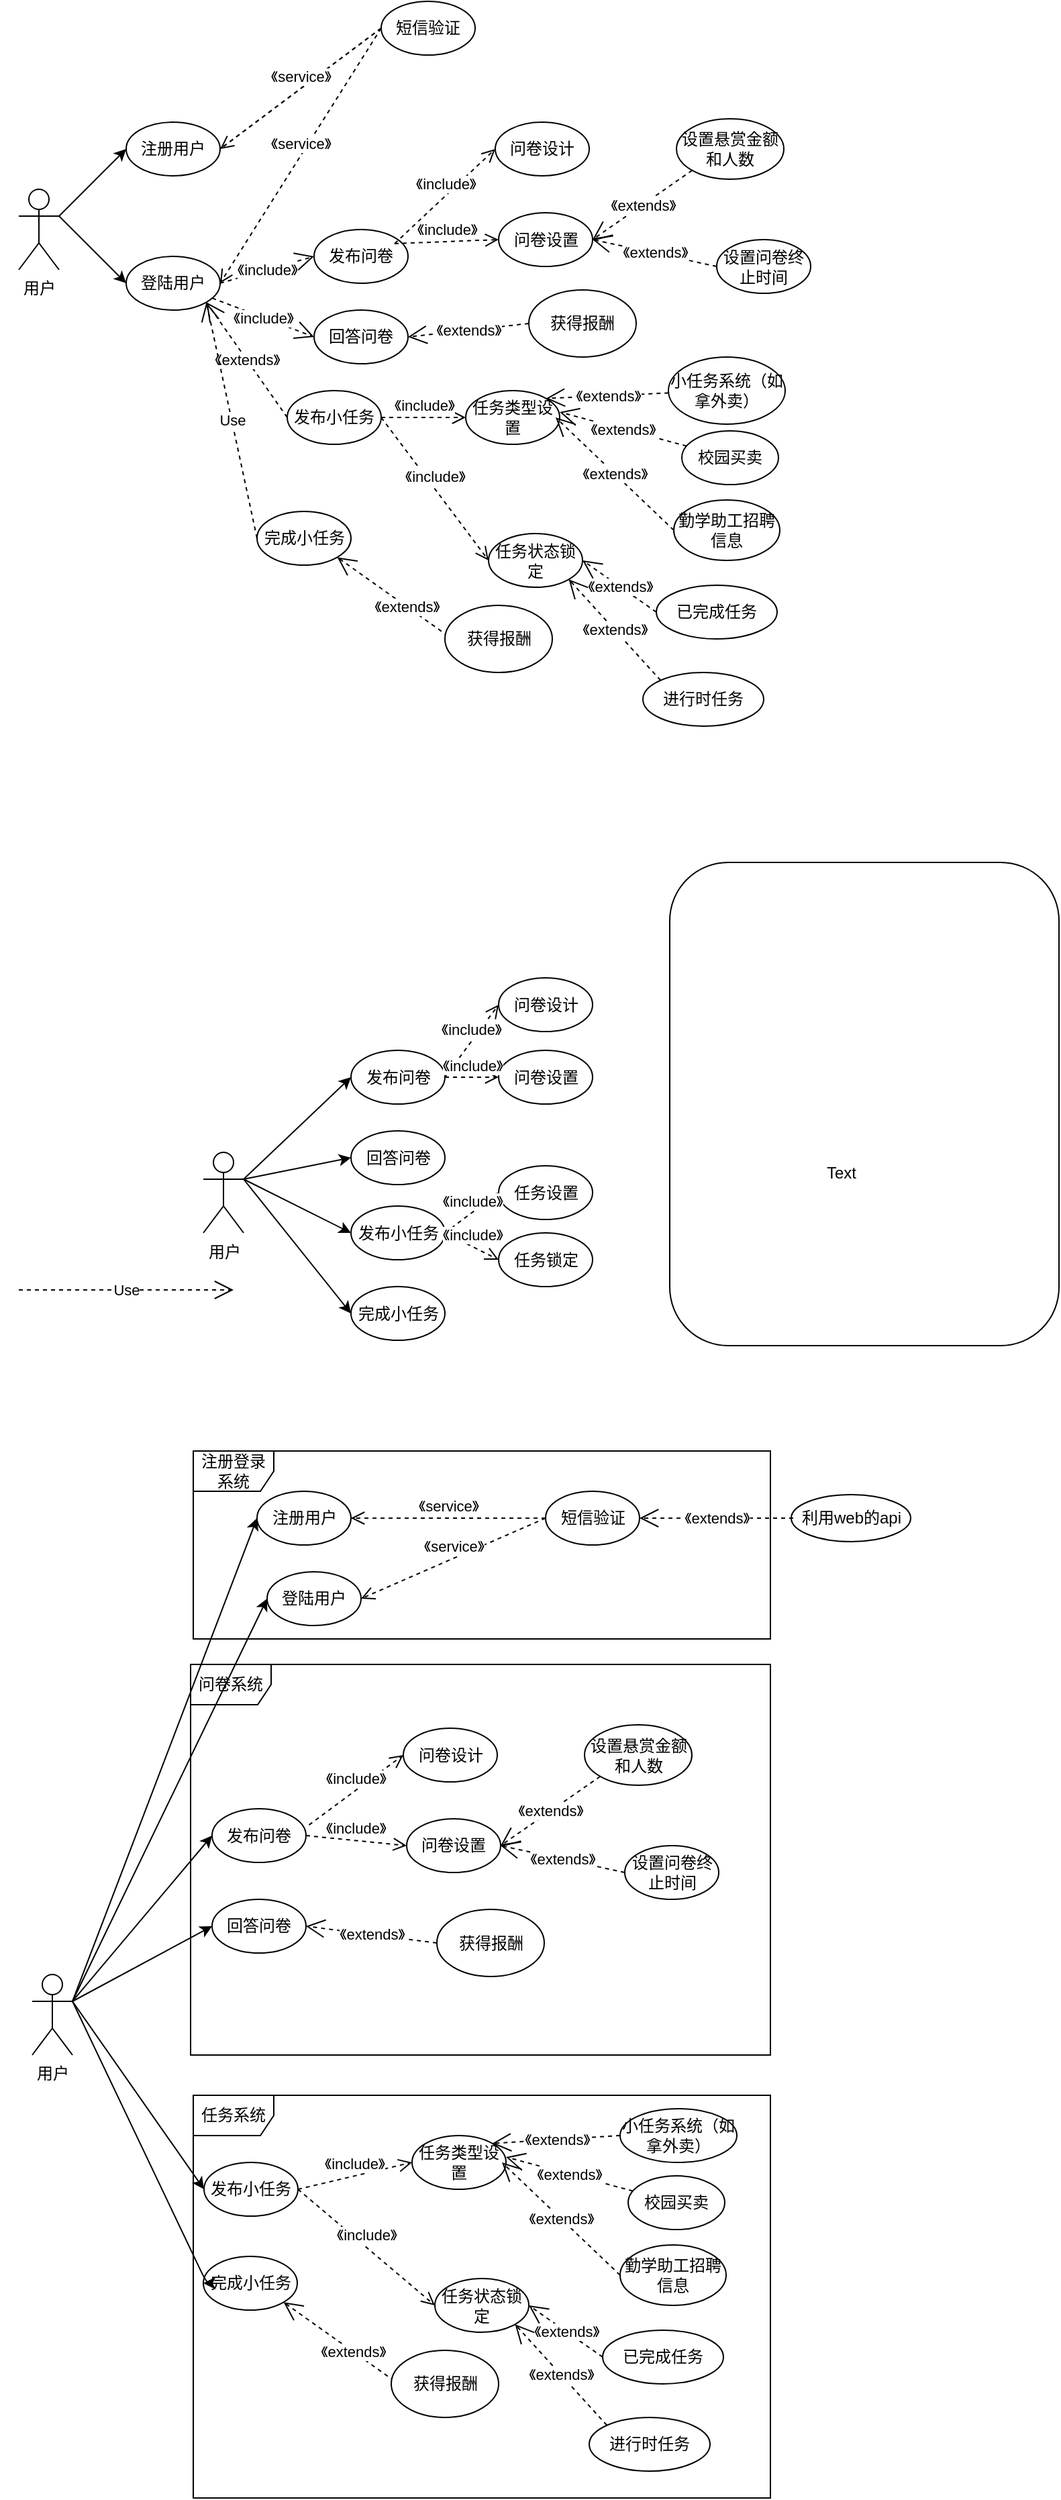 <mxfile version="10.6.3" type="github"><diagram id="RoFalC_j1NQLfcTKJfp8" name="Page-1"><mxGraphModel dx="1162" dy="663" grid="1" gridSize="10" guides="1" tooltips="1" connect="1" arrows="1" fold="1" page="1" pageScale="1" pageWidth="827" pageHeight="1169" math="0" shadow="0"><root><mxCell id="0"/><mxCell id="1" parent="0"/><mxCell id="qTTicAZVDNYLGYEqdWjU-14" value="" style="endArrow=none;dashed=1;html=1;entryX=1;entryY=0.5;entryDx=0;entryDy=0;exitX=0;exitY=0.5;exitDx=0;exitDy=0;jumpStyle=none;rounded=1;" parent="1" source="qTTicAZVDNYLGYEqdWjU-10" target="qTTicAZVDNYLGYEqdWjU-3" edge="1"><mxGeometry width="50" height="50" relative="1" as="geometry"><mxPoint x="130" y="380" as="sourcePoint"/><mxPoint x="80" y="430" as="targetPoint"/></mxGeometry></mxCell><mxCell id="qTTicAZVDNYLGYEqdWjU-1" value="用户" style="shape=umlActor;verticalLabelPosition=bottom;labelBackgroundColor=#ffffff;verticalAlign=top;html=1;outlineConnect=0;" parent="1" vertex="1"><mxGeometry x="80" y="240" width="30" height="60" as="geometry"/></mxCell><mxCell id="qTTicAZVDNYLGYEqdWjU-3" value="注册用户" style="ellipse;whiteSpace=wrap;html=1;" parent="1" vertex="1"><mxGeometry x="160" y="190" width="70" height="40" as="geometry"/></mxCell><mxCell id="qTTicAZVDNYLGYEqdWjU-6" value="登陆用户" style="ellipse;whiteSpace=wrap;html=1;" parent="1" vertex="1"><mxGeometry x="160" y="290" width="70" height="40" as="geometry"/></mxCell><mxCell id="qTTicAZVDNYLGYEqdWjU-7" value="" style="endArrow=classic;html=1;exitX=1;exitY=0.333;exitDx=0;exitDy=0;exitPerimeter=0;entryX=0;entryY=0.5;entryDx=0;entryDy=0;" parent="1" source="qTTicAZVDNYLGYEqdWjU-1" target="qTTicAZVDNYLGYEqdWjU-3" edge="1"><mxGeometry width="50" height="50" relative="1" as="geometry"><mxPoint x="80" y="440" as="sourcePoint"/><mxPoint x="130" y="390" as="targetPoint"/></mxGeometry></mxCell><mxCell id="qTTicAZVDNYLGYEqdWjU-8" value="" style="endArrow=classic;html=1;entryX=0;entryY=0.5;entryDx=0;entryDy=0;" parent="1" target="qTTicAZVDNYLGYEqdWjU-6" edge="1"><mxGeometry width="50" height="50" relative="1" as="geometry"><mxPoint x="110" y="260" as="sourcePoint"/><mxPoint x="170" y="220" as="targetPoint"/></mxGeometry></mxCell><mxCell id="qTTicAZVDNYLGYEqdWjU-10" value="短信验证" style="ellipse;whiteSpace=wrap;html=1;" parent="1" vertex="1"><mxGeometry x="350" y="100" width="70" height="40" as="geometry"/></mxCell><mxCell id="qTTicAZVDNYLGYEqdWjU-15" value="《service》" style="html=1;verticalAlign=bottom;endArrow=open;dashed=1;endSize=8;exitX=0;exitY=0.5;exitDx=0;exitDy=0;entryX=1;entryY=0.5;entryDx=0;entryDy=0;" parent="1" source="qTTicAZVDNYLGYEqdWjU-10" target="qTTicAZVDNYLGYEqdWjU-3" edge="1"><mxGeometry relative="1" as="geometry"><mxPoint x="160" y="380" as="sourcePoint"/><mxPoint x="80" y="380" as="targetPoint"/></mxGeometry></mxCell><mxCell id="qTTicAZVDNYLGYEqdWjU-18" value="《service》" style="html=1;verticalAlign=bottom;endArrow=open;dashed=1;endSize=8;exitX=0;exitY=0.5;exitDx=0;exitDy=0;entryX=1;entryY=0.5;entryDx=0;entryDy=0;" parent="1" source="qTTicAZVDNYLGYEqdWjU-10" target="qTTicAZVDNYLGYEqdWjU-6" edge="1"><mxGeometry relative="1" as="geometry"><mxPoint x="150" y="430" as="sourcePoint"/><mxPoint x="80" y="380" as="targetPoint"/></mxGeometry></mxCell><mxCell id="qTTicAZVDNYLGYEqdWjU-25" value="用户" style="shape=umlActor;verticalLabelPosition=bottom;labelBackgroundColor=#ffffff;verticalAlign=top;html=1;outlineConnect=0;" parent="1" vertex="1"><mxGeometry x="217.5" y="957.5" width="30" height="60" as="geometry"/></mxCell><mxCell id="qTTicAZVDNYLGYEqdWjU-26" value="" style="rounded=1;whiteSpace=wrap;html=1;shadow=0;" parent="1" vertex="1"><mxGeometry x="565" y="741.5" width="290" height="360" as="geometry"/></mxCell><mxCell id="qTTicAZVDNYLGYEqdWjU-30" value="发布问卷" style="ellipse;whiteSpace=wrap;html=1;" parent="1" vertex="1"><mxGeometry x="327.5" y="881.5" width="70" height="40" as="geometry"/></mxCell><mxCell id="qTTicAZVDNYLGYEqdWjU-31" value="回答问卷" style="ellipse;whiteSpace=wrap;html=1;" parent="1" vertex="1"><mxGeometry x="327.5" y="941.5" width="70" height="40" as="geometry"/></mxCell><mxCell id="qTTicAZVDNYLGYEqdWjU-32" value="发布小任务" style="ellipse;whiteSpace=wrap;html=1;" parent="1" vertex="1"><mxGeometry x="327.5" y="997.5" width="70" height="40" as="geometry"/></mxCell><mxCell id="qTTicAZVDNYLGYEqdWjU-33" value="完成小任务" style="ellipse;whiteSpace=wrap;html=1;" parent="1" vertex="1"><mxGeometry x="327.5" y="1057.5" width="70" height="40" as="geometry"/></mxCell><mxCell id="qTTicAZVDNYLGYEqdWjU-34" value="" style="endArrow=classic;html=1;exitX=0;exitY=0.5;exitDx=0;exitDy=0;entryX=0;entryY=0.5;entryDx=0;entryDy=0;" parent="1" target="qTTicAZVDNYLGYEqdWjU-30" edge="1"><mxGeometry width="50" height="50" relative="1" as="geometry"><mxPoint x="247.5" y="977.5" as="sourcePoint"/><mxPoint x="217.5" y="1237.5" as="targetPoint"/></mxGeometry></mxCell><mxCell id="qTTicAZVDNYLGYEqdWjU-35" value="" style="endArrow=classic;html=1;entryX=0;entryY=0.5;entryDx=0;entryDy=0;" parent="1" target="qTTicAZVDNYLGYEqdWjU-31" edge="1"><mxGeometry width="50" height="50" relative="1" as="geometry"><mxPoint x="247.5" y="977.5" as="sourcePoint"/><mxPoint x="337.5" y="911.5" as="targetPoint"/></mxGeometry></mxCell><mxCell id="qTTicAZVDNYLGYEqdWjU-36" value="" style="endArrow=classic;html=1;entryX=0;entryY=0.5;entryDx=0;entryDy=0;" parent="1" target="qTTicAZVDNYLGYEqdWjU-32" edge="1"><mxGeometry width="50" height="50" relative="1" as="geometry"><mxPoint x="247.5" y="977.5" as="sourcePoint"/><mxPoint x="347.5" y="921.5" as="targetPoint"/></mxGeometry></mxCell><mxCell id="qTTicAZVDNYLGYEqdWjU-37" value="" style="endArrow=classic;html=1;entryX=0;entryY=0.5;entryDx=0;entryDy=0;" parent="1" target="qTTicAZVDNYLGYEqdWjU-33" edge="1"><mxGeometry width="50" height="50" relative="1" as="geometry"><mxPoint x="247.5" y="977.5" as="sourcePoint"/><mxPoint x="357.5" y="931.5" as="targetPoint"/></mxGeometry></mxCell><mxCell id="qTTicAZVDNYLGYEqdWjU-38" value="问卷设计" style="ellipse;whiteSpace=wrap;html=1;" parent="1" vertex="1"><mxGeometry x="437.5" y="827.5" width="70" height="40" as="geometry"/></mxCell><mxCell id="qTTicAZVDNYLGYEqdWjU-39" value="问卷设置" style="ellipse;whiteSpace=wrap;html=1;" parent="1" vertex="1"><mxGeometry x="437.5" y="881.5" width="70" height="40" as="geometry"/></mxCell><mxCell id="qTTicAZVDNYLGYEqdWjU-41" value="《include》" style="html=1;verticalAlign=bottom;endArrow=open;dashed=1;endSize=8;exitX=1;exitY=0.5;exitDx=0;exitDy=0;entryX=0;entryY=0.5;entryDx=0;entryDy=0;" parent="1" source="qTTicAZVDNYLGYEqdWjU-30" target="qTTicAZVDNYLGYEqdWjU-38" edge="1"><mxGeometry relative="1" as="geometry"><mxPoint x="362.5" y="767.5" as="sourcePoint"/><mxPoint x="432.5" y="717.5" as="targetPoint"/></mxGeometry></mxCell><mxCell id="qTTicAZVDNYLGYEqdWjU-42" value="《include》" style="html=1;verticalAlign=bottom;endArrow=open;dashed=1;endSize=8;exitX=1;exitY=0.5;exitDx=0;exitDy=0;entryX=0;entryY=0.5;entryDx=0;entryDy=0;" parent="1" source="qTTicAZVDNYLGYEqdWjU-30" target="qTTicAZVDNYLGYEqdWjU-39" edge="1"><mxGeometry relative="1" as="geometry"><mxPoint x="351.477" y="901.5" as="sourcePoint"/><mxPoint x="351.477" y="951.5" as="targetPoint"/></mxGeometry></mxCell><mxCell id="qTTicAZVDNYLGYEqdWjU-43" value="任务设置" style="ellipse;whiteSpace=wrap;html=1;" parent="1" vertex="1"><mxGeometry x="437.5" y="967.5" width="70" height="40" as="geometry"/></mxCell><mxCell id="qTTicAZVDNYLGYEqdWjU-44" value="任务锁定" style="ellipse;whiteSpace=wrap;html=1;" parent="1" vertex="1"><mxGeometry x="437.5" y="1017.5" width="70" height="40" as="geometry"/></mxCell><mxCell id="qTTicAZVDNYLGYEqdWjU-48" value="《include》" style="html=1;verticalAlign=bottom;endArrow=open;dashed=1;endSize=8;exitX=1;exitY=0.5;exitDx=0;exitDy=0;" parent="1" source="qTTicAZVDNYLGYEqdWjU-32" edge="1"><mxGeometry relative="1" as="geometry"><mxPoint x="387.5" y="1027.5" as="sourcePoint"/><mxPoint x="437.5" y="987.5" as="targetPoint"/></mxGeometry></mxCell><mxCell id="qTTicAZVDNYLGYEqdWjU-49" value="《include》" style="html=1;verticalAlign=bottom;endArrow=open;dashed=1;endSize=8;exitX=1;exitY=0.5;exitDx=0;exitDy=0;entryX=0;entryY=0.5;entryDx=0;entryDy=0;" parent="1" source="qTTicAZVDNYLGYEqdWjU-32" target="qTTicAZVDNYLGYEqdWjU-44" edge="1"><mxGeometry relative="1" as="geometry"><mxPoint x="397.5" y="1067.5" as="sourcePoint"/><mxPoint x="467.5" y="1017.5" as="targetPoint"/></mxGeometry></mxCell><mxCell id="L7NMECtpGznugnm_SAzc-3" value="《include》" style="endArrow=open;endSize=12;dashed=1;html=1;entryX=0;entryY=0.5;entryDx=0;entryDy=0;" edge="1" parent="1" source="qTTicAZVDNYLGYEqdWjU-6" target="L7NMECtpGznugnm_SAzc-12"><mxGeometry width="160" relative="1" as="geometry"><mxPoint x="200" y="369.5" as="sourcePoint"/><mxPoint x="360" y="369.5" as="targetPoint"/></mxGeometry></mxCell><mxCell id="L7NMECtpGznugnm_SAzc-5" value="《include》" style="endArrow=open;endSize=12;dashed=1;html=1;" edge="1" parent="1"><mxGeometry width="160" relative="1" as="geometry"><mxPoint x="230" y="310" as="sourcePoint"/><mxPoint x="300" y="290" as="targetPoint"/></mxGeometry></mxCell><mxCell id="L7NMECtpGznugnm_SAzc-10" value="发布问卷" style="ellipse;whiteSpace=wrap;html=1;" vertex="1" parent="1"><mxGeometry x="300" y="270" width="70" height="40" as="geometry"/></mxCell><mxCell id="L7NMECtpGznugnm_SAzc-11" value="《extends》" style="endArrow=open;endSize=12;dashed=1;html=1;entryX=1;entryY=0.5;entryDx=0;entryDy=0;exitX=0;exitY=1;exitDx=0;exitDy=0;" edge="1" parent="1" source="L7NMECtpGznugnm_SAzc-19" target="L7NMECtpGznugnm_SAzc-15"><mxGeometry width="160" relative="1" as="geometry"><mxPoint x="250" y="470" as="sourcePoint"/><mxPoint x="410" y="470" as="targetPoint"/></mxGeometry></mxCell><mxCell id="L7NMECtpGznugnm_SAzc-12" value="回答问卷" style="ellipse;whiteSpace=wrap;html=1;" vertex="1" parent="1"><mxGeometry x="300" y="330" width="70" height="40" as="geometry"/></mxCell><mxCell id="L7NMECtpGznugnm_SAzc-13" value="Use" style="endArrow=open;endSize=12;dashed=1;html=1;" edge="1" parent="1"><mxGeometry width="160" relative="1" as="geometry"><mxPoint x="80" y="1060" as="sourcePoint"/><mxPoint x="240" y="1060" as="targetPoint"/></mxGeometry></mxCell><mxCell id="L7NMECtpGznugnm_SAzc-14" value="问卷设计" style="ellipse;whiteSpace=wrap;html=1;" vertex="1" parent="1"><mxGeometry x="435" y="190" width="70" height="40" as="geometry"/></mxCell><mxCell id="L7NMECtpGznugnm_SAzc-15" value="问卷设置" style="ellipse;whiteSpace=wrap;html=1;" vertex="1" parent="1"><mxGeometry x="437.5" y="257.5" width="70" height="40" as="geometry"/></mxCell><mxCell id="L7NMECtpGznugnm_SAzc-16" value="《include》" style="html=1;verticalAlign=bottom;endArrow=open;dashed=1;endSize=8;exitX=1;exitY=0.5;exitDx=0;exitDy=0;entryX=0;entryY=0.5;entryDx=0;entryDy=0;" edge="1" parent="1" target="L7NMECtpGznugnm_SAzc-14"><mxGeometry relative="1" as="geometry"><mxPoint x="360" y="280.5" as="sourcePoint"/><mxPoint x="395" y="96" as="targetPoint"/></mxGeometry></mxCell><mxCell id="L7NMECtpGznugnm_SAzc-17" value="《include》" style="html=1;verticalAlign=bottom;endArrow=open;dashed=1;endSize=8;exitX=1;exitY=0.5;exitDx=0;exitDy=0;entryX=0;entryY=0.5;entryDx=0;entryDy=0;" edge="1" parent="1" target="L7NMECtpGznugnm_SAzc-15"><mxGeometry relative="1" as="geometry"><mxPoint x="360" y="280.5" as="sourcePoint"/><mxPoint x="313.977" y="330" as="targetPoint"/></mxGeometry></mxCell><mxCell id="L7NMECtpGznugnm_SAzc-19" value="设置悬赏金额和人数" style="ellipse;whiteSpace=wrap;html=1;" vertex="1" parent="1"><mxGeometry x="570" y="187.5" width="80" height="45" as="geometry"/></mxCell><mxCell id="L7NMECtpGznugnm_SAzc-20" value="设置问卷终止时间" style="ellipse;whiteSpace=wrap;html=1;" vertex="1" parent="1"><mxGeometry x="600" y="277.5" width="70" height="40" as="geometry"/></mxCell><mxCell id="L7NMECtpGznugnm_SAzc-21" value="《extends》" style="endArrow=open;endSize=12;dashed=1;html=1;entryX=1;entryY=0.5;entryDx=0;entryDy=0;exitX=0;exitY=0.5;exitDx=0;exitDy=0;" edge="1" parent="1" source="L7NMECtpGznugnm_SAzc-20" target="L7NMECtpGznugnm_SAzc-15"><mxGeometry width="160" relative="1" as="geometry"><mxPoint x="300" y="450" as="sourcePoint"/><mxPoint x="460" y="450" as="targetPoint"/></mxGeometry></mxCell><mxCell id="L7NMECtpGznugnm_SAzc-22" value="获得报酬" style="ellipse;whiteSpace=wrap;html=1;" vertex="1" parent="1"><mxGeometry x="460" y="315" width="80" height="50" as="geometry"/></mxCell><mxCell id="L7NMECtpGznugnm_SAzc-23" value="《extends》" style="endArrow=open;endSize=12;dashed=1;html=1;entryX=1;entryY=0.5;entryDx=0;entryDy=0;exitX=0;exitY=0.5;exitDx=0;exitDy=0;" edge="1" parent="1" source="L7NMECtpGznugnm_SAzc-22" target="L7NMECtpGznugnm_SAzc-12"><mxGeometry width="160" relative="1" as="geometry"><mxPoint x="300" y="470" as="sourcePoint"/><mxPoint x="460" y="470" as="targetPoint"/></mxGeometry></mxCell><mxCell id="L7NMECtpGznugnm_SAzc-24" value="Text" style="text;html=1;resizable=0;points=[];autosize=1;align=left;verticalAlign=top;spacingTop=-4;" vertex="1" parent="1"><mxGeometry x="680" y="963" width="40" height="20" as="geometry"/></mxCell><mxCell id="L7NMECtpGznugnm_SAzc-25" value="发布小任务" style="ellipse;whiteSpace=wrap;html=1;" vertex="1" parent="1"><mxGeometry x="280" y="390" width="70" height="40" as="geometry"/></mxCell><mxCell id="L7NMECtpGznugnm_SAzc-26" value="完成小任务" style="ellipse;whiteSpace=wrap;html=1;" vertex="1" parent="1"><mxGeometry x="257.5" y="480" width="70" height="40" as="geometry"/></mxCell><mxCell id="L7NMECtpGznugnm_SAzc-27" value="任务类型设置" style="ellipse;whiteSpace=wrap;html=1;" vertex="1" parent="1"><mxGeometry x="413" y="390" width="70" height="40" as="geometry"/></mxCell><mxCell id="L7NMECtpGznugnm_SAzc-28" value="任务状态锁定" style="ellipse;whiteSpace=wrap;html=1;" vertex="1" parent="1"><mxGeometry x="430" y="496.5" width="70" height="40" as="geometry"/></mxCell><mxCell id="L7NMECtpGznugnm_SAzc-29" value="《include》" style="html=1;verticalAlign=bottom;endArrow=open;dashed=1;endSize=8;exitX=1;exitY=0.5;exitDx=0;exitDy=0;entryX=0;entryY=0.5;entryDx=0;entryDy=0;" edge="1" parent="1" source="L7NMECtpGznugnm_SAzc-25" target="L7NMECtpGznugnm_SAzc-27"><mxGeometry relative="1" as="geometry"><mxPoint x="360" y="464" as="sourcePoint"/><mxPoint x="410" y="424" as="targetPoint"/></mxGeometry></mxCell><mxCell id="L7NMECtpGznugnm_SAzc-30" value="《include》" style="html=1;verticalAlign=bottom;endArrow=open;dashed=1;endSize=8;exitX=1;exitY=0.5;exitDx=0;exitDy=0;entryX=0;entryY=0.5;entryDx=0;entryDy=0;" edge="1" parent="1" source="L7NMECtpGznugnm_SAzc-25" target="L7NMECtpGznugnm_SAzc-28"><mxGeometry relative="1" as="geometry"><mxPoint x="370" y="504" as="sourcePoint"/><mxPoint x="440" y="454" as="targetPoint"/></mxGeometry></mxCell><mxCell id="L7NMECtpGznugnm_SAzc-31" value="《extends》" style="endArrow=open;endSize=12;dashed=1;html=1;entryX=1;entryY=1;entryDx=0;entryDy=0;exitX=0;exitY=0.5;exitDx=0;exitDy=0;" edge="1" parent="1" source="L7NMECtpGznugnm_SAzc-25" target="qTTicAZVDNYLGYEqdWjU-6"><mxGeometry width="160" relative="1" as="geometry"><mxPoint x="130" y="470" as="sourcePoint"/><mxPoint x="290" y="470" as="targetPoint"/></mxGeometry></mxCell><mxCell id="L7NMECtpGznugnm_SAzc-33" value="小任务系统（如拿外卖）" style="ellipse;whiteSpace=wrap;html=1;" vertex="1" parent="1"><mxGeometry x="564" y="365" width="87" height="50" as="geometry"/></mxCell><mxCell id="L7NMECtpGznugnm_SAzc-34" value="校园买卖" style="ellipse;whiteSpace=wrap;html=1;" vertex="1" parent="1"><mxGeometry x="574" y="420" width="72" height="40" as="geometry"/></mxCell><mxCell id="L7NMECtpGznugnm_SAzc-35" value="勤学助工招聘信息" style="ellipse;whiteSpace=wrap;html=1;" vertex="1" parent="1"><mxGeometry x="568" y="471.5" width="79" height="45" as="geometry"/></mxCell><mxCell id="L7NMECtpGznugnm_SAzc-37" value="《extends》" style="endArrow=open;endSize=12;dashed=1;html=1;entryX=1;entryY=0;entryDx=0;entryDy=0;" edge="1" parent="1" source="L7NMECtpGznugnm_SAzc-33" target="L7NMECtpGznugnm_SAzc-27"><mxGeometry width="160" relative="1" as="geometry"><mxPoint x="410" y="580" as="sourcePoint"/><mxPoint x="570" y="580" as="targetPoint"/></mxGeometry></mxCell><mxCell id="L7NMECtpGznugnm_SAzc-38" value="《extends》" style="endArrow=open;endSize=12;dashed=1;html=1;entryX=1;entryY=0;entryDx=0;entryDy=0;" edge="1" parent="1" source="L7NMECtpGznugnm_SAzc-34"><mxGeometry width="160" relative="1" as="geometry"><mxPoint x="574.131" y="401.942" as="sourcePoint"/><mxPoint x="483" y="406" as="targetPoint"/></mxGeometry></mxCell><mxCell id="L7NMECtpGznugnm_SAzc-39" value="《extends》" style="endArrow=open;endSize=12;dashed=1;html=1;exitX=0;exitY=0.5;exitDx=0;exitDy=0;" edge="1" parent="1" source="L7NMECtpGznugnm_SAzc-35"><mxGeometry width="160" relative="1" as="geometry"><mxPoint x="584.131" y="411.942" as="sourcePoint"/><mxPoint x="480" y="410" as="targetPoint"/></mxGeometry></mxCell><mxCell id="L7NMECtpGznugnm_SAzc-40" value="Use" style="endArrow=open;endSize=12;dashed=1;html=1;entryX=1;entryY=1;entryDx=0;entryDy=0;exitX=0;exitY=0.5;exitDx=0;exitDy=0;" edge="1" parent="1" source="L7NMECtpGznugnm_SAzc-26" target="qTTicAZVDNYLGYEqdWjU-6"><mxGeometry width="160" relative="1" as="geometry"><mxPoint x="150" y="530" as="sourcePoint"/><mxPoint x="310" y="530" as="targetPoint"/></mxGeometry></mxCell><mxCell id="L7NMECtpGznugnm_SAzc-42" value="《extends》" style="endArrow=open;endSize=12;dashed=1;html=1;entryX=1;entryY=1;entryDx=0;entryDy=0;exitX=0;exitY=0.5;exitDx=0;exitDy=0;" edge="1" parent="1" source="L7NMECtpGznugnm_SAzc-43" target="L7NMECtpGznugnm_SAzc-26"><mxGeometry width="160" relative="1" as="geometry"><mxPoint x="480" y="370" as="sourcePoint"/><mxPoint x="380" y="360" as="targetPoint"/><Array as="points"><mxPoint x="410" y="580"/></Array></mxGeometry></mxCell><mxCell id="L7NMECtpGznugnm_SAzc-43" value="获得报酬" style="ellipse;whiteSpace=wrap;html=1;" vertex="1" parent="1"><mxGeometry x="397.5" y="550" width="80" height="50" as="geometry"/></mxCell><mxCell id="L7NMECtpGznugnm_SAzc-44" value="《extends》" style="endArrow=open;endSize=12;dashed=1;html=1;entryX=1;entryY=0.5;entryDx=0;entryDy=0;exitX=0;exitY=0.5;exitDx=0;exitDy=0;" edge="1" parent="1" source="L7NMECtpGznugnm_SAzc-45" target="L7NMECtpGznugnm_SAzc-28"><mxGeometry width="160" relative="1" as="geometry"><mxPoint x="500" y="610" as="sourcePoint"/><mxPoint x="660" y="630" as="targetPoint"/></mxGeometry></mxCell><mxCell id="L7NMECtpGznugnm_SAzc-45" value="已完成任务" style="ellipse;whiteSpace=wrap;html=1;" vertex="1" parent="1"><mxGeometry x="555" y="535" width="90" height="40" as="geometry"/></mxCell><mxCell id="L7NMECtpGznugnm_SAzc-46" value="进行时任务" style="ellipse;whiteSpace=wrap;html=1;" vertex="1" parent="1"><mxGeometry x="545" y="600" width="90" height="40" as="geometry"/></mxCell><mxCell id="L7NMECtpGznugnm_SAzc-48" value="《extends》" style="endArrow=open;endSize=12;dashed=1;html=1;entryX=1;entryY=1;entryDx=0;entryDy=0;exitX=0;exitY=0;exitDx=0;exitDy=0;" edge="1" parent="1" source="L7NMECtpGznugnm_SAzc-46" target="L7NMECtpGznugnm_SAzc-28"><mxGeometry width="160" relative="1" as="geometry"><mxPoint x="565" y="565" as="sourcePoint"/><mxPoint x="510" y="527" as="targetPoint"/></mxGeometry></mxCell><mxCell id="L7NMECtpGznugnm_SAzc-51" value="问卷系统" style="shape=umlFrame;whiteSpace=wrap;html=1;" vertex="1" parent="1"><mxGeometry x="208" y="1339" width="432" height="291" as="geometry"/></mxCell><mxCell id="L7NMECtpGznugnm_SAzc-52" value="任务系统" style="shape=umlFrame;whiteSpace=wrap;html=1;" vertex="1" parent="1"><mxGeometry x="210" y="1660" width="430" height="300" as="geometry"/></mxCell><mxCell id="L7NMECtpGznugnm_SAzc-61" value="发布问卷" style="ellipse;whiteSpace=wrap;html=1;" vertex="1" parent="1"><mxGeometry x="224" y="1446.5" width="70" height="40" as="geometry"/></mxCell><mxCell id="L7NMECtpGznugnm_SAzc-62" value="《extends》" style="endArrow=open;endSize=12;dashed=1;html=1;entryX=1;entryY=0.5;entryDx=0;entryDy=0;exitX=0;exitY=1;exitDx=0;exitDy=0;" edge="1" parent="1" source="L7NMECtpGznugnm_SAzc-68" target="L7NMECtpGznugnm_SAzc-65"><mxGeometry width="160" relative="1" as="geometry"><mxPoint x="181.5" y="1666.5" as="sourcePoint"/><mxPoint x="341.5" y="1666.5" as="targetPoint"/></mxGeometry></mxCell><mxCell id="L7NMECtpGznugnm_SAzc-63" value="回答问卷" style="ellipse;whiteSpace=wrap;html=1;" vertex="1" parent="1"><mxGeometry x="224" y="1514" width="70" height="40" as="geometry"/></mxCell><mxCell id="L7NMECtpGznugnm_SAzc-64" value="问卷设计" style="ellipse;whiteSpace=wrap;html=1;" vertex="1" parent="1"><mxGeometry x="366.5" y="1386.5" width="70" height="40" as="geometry"/></mxCell><mxCell id="L7NMECtpGznugnm_SAzc-65" value="问卷设置" style="ellipse;whiteSpace=wrap;html=1;" vertex="1" parent="1"><mxGeometry x="369" y="1454" width="70" height="40" as="geometry"/></mxCell><mxCell id="L7NMECtpGznugnm_SAzc-66" value="《include》" style="html=1;verticalAlign=bottom;endArrow=open;dashed=1;endSize=8;exitX=1.032;exitY=0.302;exitDx=0;exitDy=0;entryX=0;entryY=0.5;entryDx=0;entryDy=0;exitPerimeter=0;" edge="1" parent="1" target="L7NMECtpGznugnm_SAzc-64" source="L7NMECtpGznugnm_SAzc-61"><mxGeometry relative="1" as="geometry"><mxPoint x="291.5" y="1477" as="sourcePoint"/><mxPoint x="326.5" y="1292.5" as="targetPoint"/></mxGeometry></mxCell><mxCell id="L7NMECtpGznugnm_SAzc-67" value="《include》" style="html=1;verticalAlign=bottom;endArrow=open;dashed=1;endSize=8;exitX=1;exitY=0.5;exitDx=0;exitDy=0;entryX=0;entryY=0.5;entryDx=0;entryDy=0;" edge="1" parent="1" target="L7NMECtpGznugnm_SAzc-65" source="L7NMECtpGznugnm_SAzc-61"><mxGeometry relative="1" as="geometry"><mxPoint x="291.5" y="1477" as="sourcePoint"/><mxPoint x="245.477" y="1526.5" as="targetPoint"/></mxGeometry></mxCell><mxCell id="L7NMECtpGznugnm_SAzc-68" value="设置悬赏金额和人数" style="ellipse;whiteSpace=wrap;html=1;" vertex="1" parent="1"><mxGeometry x="501.5" y="1384" width="80" height="45" as="geometry"/></mxCell><mxCell id="L7NMECtpGznugnm_SAzc-69" value="设置问卷终止时间" style="ellipse;whiteSpace=wrap;html=1;" vertex="1" parent="1"><mxGeometry x="531.5" y="1474" width="70" height="40" as="geometry"/></mxCell><mxCell id="L7NMECtpGznugnm_SAzc-70" value="《extends》" style="endArrow=open;endSize=12;dashed=1;html=1;entryX=1;entryY=0.5;entryDx=0;entryDy=0;exitX=0;exitY=0.5;exitDx=0;exitDy=0;" edge="1" parent="1" source="L7NMECtpGznugnm_SAzc-69" target="L7NMECtpGznugnm_SAzc-65"><mxGeometry width="160" relative="1" as="geometry"><mxPoint x="231.5" y="1646.5" as="sourcePoint"/><mxPoint x="391.5" y="1646.5" as="targetPoint"/></mxGeometry></mxCell><mxCell id="L7NMECtpGznugnm_SAzc-71" value="获得报酬" style="ellipse;whiteSpace=wrap;html=1;" vertex="1" parent="1"><mxGeometry x="391.5" y="1521.5" width="80" height="50" as="geometry"/></mxCell><mxCell id="L7NMECtpGznugnm_SAzc-72" value="《extends》" style="endArrow=open;endSize=12;dashed=1;html=1;entryX=1;entryY=0.5;entryDx=0;entryDy=0;exitX=0;exitY=0.5;exitDx=0;exitDy=0;" edge="1" parent="1" source="L7NMECtpGznugnm_SAzc-71" target="L7NMECtpGznugnm_SAzc-63"><mxGeometry width="160" relative="1" as="geometry"><mxPoint x="231.5" y="1666.5" as="sourcePoint"/><mxPoint x="391.5" y="1666.5" as="targetPoint"/></mxGeometry></mxCell><mxCell id="L7NMECtpGznugnm_SAzc-73" value="发布小任务" style="ellipse;whiteSpace=wrap;html=1;" vertex="1" parent="1"><mxGeometry x="218" y="1710" width="70" height="40" as="geometry"/></mxCell><mxCell id="L7NMECtpGznugnm_SAzc-74" value="完成小任务" style="ellipse;whiteSpace=wrap;html=1;" vertex="1" parent="1"><mxGeometry x="217.5" y="1780" width="70" height="40" as="geometry"/></mxCell><mxCell id="L7NMECtpGznugnm_SAzc-75" value="任务类型设置" style="ellipse;whiteSpace=wrap;html=1;" vertex="1" parent="1"><mxGeometry x="373" y="1690" width="70" height="40" as="geometry"/></mxCell><mxCell id="L7NMECtpGznugnm_SAzc-76" value="任务状态锁定" style="ellipse;whiteSpace=wrap;html=1;" vertex="1" parent="1"><mxGeometry x="390" y="1796.5" width="70" height="40" as="geometry"/></mxCell><mxCell id="L7NMECtpGznugnm_SAzc-77" value="《include》" style="html=1;verticalAlign=bottom;endArrow=open;dashed=1;endSize=8;exitX=1;exitY=0.5;exitDx=0;exitDy=0;entryX=0;entryY=0.5;entryDx=0;entryDy=0;" edge="1" parent="1" source="L7NMECtpGznugnm_SAzc-73" target="L7NMECtpGznugnm_SAzc-75"><mxGeometry relative="1" as="geometry"><mxPoint x="320" y="1764" as="sourcePoint"/><mxPoint x="370" y="1724" as="targetPoint"/></mxGeometry></mxCell><mxCell id="L7NMECtpGznugnm_SAzc-78" value="《include》" style="html=1;verticalAlign=bottom;endArrow=open;dashed=1;endSize=8;exitX=1;exitY=0.5;exitDx=0;exitDy=0;entryX=0;entryY=0.5;entryDx=0;entryDy=0;" edge="1" parent="1" source="L7NMECtpGznugnm_SAzc-73" target="L7NMECtpGznugnm_SAzc-76"><mxGeometry relative="1" as="geometry"><mxPoint x="330" y="1804" as="sourcePoint"/><mxPoint x="400" y="1754" as="targetPoint"/></mxGeometry></mxCell><mxCell id="L7NMECtpGznugnm_SAzc-79" value="校园买卖" style="ellipse;whiteSpace=wrap;html=1;" vertex="1" parent="1"><mxGeometry x="534" y="1720" width="72" height="40" as="geometry"/></mxCell><mxCell id="L7NMECtpGznugnm_SAzc-80" value="勤学助工招聘信息" style="ellipse;whiteSpace=wrap;html=1;" vertex="1" parent="1"><mxGeometry x="528" y="1771.5" width="79" height="45" as="geometry"/></mxCell><mxCell id="L7NMECtpGznugnm_SAzc-81" value="《extends》" style="endArrow=open;endSize=12;dashed=1;html=1;entryX=1;entryY=0;entryDx=0;entryDy=0;exitX=0;exitY=0.5;exitDx=0;exitDy=0;" edge="1" parent="1" target="L7NMECtpGznugnm_SAzc-75" source="L7NMECtpGznugnm_SAzc-90"><mxGeometry width="160" relative="1" as="geometry"><mxPoint x="524.131" y="1691.942" as="sourcePoint"/><mxPoint x="530" y="1880" as="targetPoint"/></mxGeometry></mxCell><mxCell id="L7NMECtpGznugnm_SAzc-82" value="《extends》" style="endArrow=open;endSize=12;dashed=1;html=1;entryX=1;entryY=0;entryDx=0;entryDy=0;" edge="1" parent="1" source="L7NMECtpGznugnm_SAzc-79"><mxGeometry width="160" relative="1" as="geometry"><mxPoint x="534.131" y="1701.942" as="sourcePoint"/><mxPoint x="443" y="1706" as="targetPoint"/></mxGeometry></mxCell><mxCell id="L7NMECtpGznugnm_SAzc-83" value="《extends》" style="endArrow=open;endSize=12;dashed=1;html=1;exitX=0;exitY=0.5;exitDx=0;exitDy=0;" edge="1" parent="1" source="L7NMECtpGznugnm_SAzc-80"><mxGeometry width="160" relative="1" as="geometry"><mxPoint x="544.131" y="1711.942" as="sourcePoint"/><mxPoint x="440" y="1710" as="targetPoint"/></mxGeometry></mxCell><mxCell id="L7NMECtpGznugnm_SAzc-84" value="《extends》" style="endArrow=open;endSize=12;dashed=1;html=1;entryX=1;entryY=1;entryDx=0;entryDy=0;exitX=0;exitY=0.5;exitDx=0;exitDy=0;" edge="1" parent="1" source="L7NMECtpGznugnm_SAzc-85" target="L7NMECtpGznugnm_SAzc-74"><mxGeometry width="160" relative="1" as="geometry"><mxPoint x="440" y="1670" as="sourcePoint"/><mxPoint x="340" y="1660" as="targetPoint"/><Array as="points"><mxPoint x="370" y="1880"/></Array></mxGeometry></mxCell><mxCell id="L7NMECtpGznugnm_SAzc-85" value="获得报酬" style="ellipse;whiteSpace=wrap;html=1;" vertex="1" parent="1"><mxGeometry x="357.5" y="1850" width="80" height="50" as="geometry"/></mxCell><mxCell id="L7NMECtpGznugnm_SAzc-86" value="《extends》" style="endArrow=open;endSize=12;dashed=1;html=1;entryX=1;entryY=0.5;entryDx=0;entryDy=0;exitX=0;exitY=0.5;exitDx=0;exitDy=0;" edge="1" parent="1" source="L7NMECtpGznugnm_SAzc-87" target="L7NMECtpGznugnm_SAzc-76"><mxGeometry width="160" relative="1" as="geometry"><mxPoint x="460" y="1910" as="sourcePoint"/><mxPoint x="620" y="1930" as="targetPoint"/></mxGeometry></mxCell><mxCell id="L7NMECtpGznugnm_SAzc-87" value="已完成任务" style="ellipse;whiteSpace=wrap;html=1;" vertex="1" parent="1"><mxGeometry x="515" y="1835" width="90" height="40" as="geometry"/></mxCell><mxCell id="L7NMECtpGznugnm_SAzc-88" value="进行时任务" style="ellipse;whiteSpace=wrap;html=1;" vertex="1" parent="1"><mxGeometry x="505" y="1900" width="90" height="40" as="geometry"/></mxCell><mxCell id="L7NMECtpGznugnm_SAzc-89" value="《extends》" style="endArrow=open;endSize=12;dashed=1;html=1;entryX=1;entryY=1;entryDx=0;entryDy=0;exitX=0;exitY=0;exitDx=0;exitDy=0;" edge="1" parent="1" source="L7NMECtpGznugnm_SAzc-88" target="L7NMECtpGznugnm_SAzc-76"><mxGeometry width="160" relative="1" as="geometry"><mxPoint x="525" y="1865" as="sourcePoint"/><mxPoint x="470" y="1827" as="targetPoint"/></mxGeometry></mxCell><mxCell id="L7NMECtpGznugnm_SAzc-90" value="小任务系统（如拿外卖）" style="ellipse;whiteSpace=wrap;html=1;" vertex="1" parent="1"><mxGeometry x="528" y="1670" width="87" height="40" as="geometry"/></mxCell><mxCell id="L7NMECtpGznugnm_SAzc-91" value="用户" style="shape=umlActor;verticalLabelPosition=bottom;labelBackgroundColor=#ffffff;verticalAlign=top;html=1;outlineConnect=0;" vertex="1" parent="1"><mxGeometry x="90" y="1570" width="30" height="60" as="geometry"/></mxCell><mxCell id="L7NMECtpGznugnm_SAzc-98" value="" style="endArrow=classic;html=1;exitX=1;exitY=0.333;exitDx=0;exitDy=0;exitPerimeter=0;entryX=0;entryY=0.5;entryDx=0;entryDy=0;" edge="1" parent="1" source="L7NMECtpGznugnm_SAzc-91" target="L7NMECtpGznugnm_SAzc-61"><mxGeometry width="50" height="50" relative="1" as="geometry"><mxPoint x="130" y="640" as="sourcePoint"/><mxPoint x="170" y="580" as="targetPoint"/><Array as="points"/></mxGeometry></mxCell><mxCell id="L7NMECtpGznugnm_SAzc-99" value="" style="endArrow=classic;html=1;entryX=0;entryY=0.5;entryDx=0;entryDy=0;" edge="1" parent="1" target="L7NMECtpGznugnm_SAzc-63"><mxGeometry width="50" height="50" relative="1" as="geometry"><mxPoint x="120" y="1590" as="sourcePoint"/><mxPoint x="234" y="1477" as="targetPoint"/><Array as="points"/></mxGeometry></mxCell><mxCell id="L7NMECtpGznugnm_SAzc-100" value="" style="endArrow=classic;html=1;entryX=0;entryY=0.5;entryDx=0;entryDy=0;" edge="1" parent="1" target="L7NMECtpGznugnm_SAzc-73"><mxGeometry width="50" height="50" relative="1" as="geometry"><mxPoint x="120" y="1590" as="sourcePoint"/><mxPoint x="244" y="1487" as="targetPoint"/><Array as="points"/></mxGeometry></mxCell><mxCell id="L7NMECtpGznugnm_SAzc-101" value="" style="endArrow=classic;html=1;entryX=0;entryY=0.5;entryDx=0;entryDy=0;exitX=1;exitY=0.333;exitDx=0;exitDy=0;exitPerimeter=0;" edge="1" parent="1" source="L7NMECtpGznugnm_SAzc-91" target="L7NMECtpGznugnm_SAzc-74"><mxGeometry width="50" height="50" relative="1" as="geometry"><mxPoint x="130" y="1600" as="sourcePoint"/><mxPoint x="228" y="1740" as="targetPoint"/><Array as="points"><mxPoint x="220" y="1800"/></Array></mxGeometry></mxCell><mxCell id="L7NMECtpGznugnm_SAzc-102" value="" style="endArrow=classic;html=1;entryX=0;entryY=0.5;entryDx=0;entryDy=0;exitX=1;exitY=0.333;exitDx=0;exitDy=0;exitPerimeter=0;" edge="1" parent="1" source="L7NMECtpGznugnm_SAzc-91" target="L7NMECtpGznugnm_SAzc-115"><mxGeometry width="50" height="50" relative="1" as="geometry"><mxPoint x="120" y="1580" as="sourcePoint"/><mxPoint x="220" y="1260" as="targetPoint"/><Array as="points"/></mxGeometry></mxCell><mxCell id="L7NMECtpGznugnm_SAzc-103" value="注册登录系统" style="shape=umlFrame;whiteSpace=wrap;html=1;" vertex="1" parent="1"><mxGeometry x="210" y="1180" width="430" height="140" as="geometry"/></mxCell><mxCell id="L7NMECtpGznugnm_SAzc-114" value="" style="endArrow=none;dashed=1;html=1;entryX=1;entryY=0.5;entryDx=0;entryDy=0;exitX=0;exitY=0.5;exitDx=0;exitDy=0;jumpStyle=none;rounded=1;" edge="1" parent="1" source="L7NMECtpGznugnm_SAzc-117" target="L7NMECtpGznugnm_SAzc-115"><mxGeometry width="50" height="50" relative="1" as="geometry"><mxPoint x="239" y="1414" as="sourcePoint"/><mxPoint x="189" y="1464" as="targetPoint"/></mxGeometry></mxCell><mxCell id="L7NMECtpGznugnm_SAzc-115" value="注册用户" style="ellipse;whiteSpace=wrap;html=1;" vertex="1" parent="1"><mxGeometry x="257.5" y="1210" width="70" height="40" as="geometry"/></mxCell><mxCell id="L7NMECtpGznugnm_SAzc-116" value="登陆用户" style="ellipse;whiteSpace=wrap;html=1;" vertex="1" parent="1"><mxGeometry x="265" y="1270" width="70" height="40" as="geometry"/></mxCell><mxCell id="L7NMECtpGznugnm_SAzc-117" value="短信验证" style="ellipse;whiteSpace=wrap;html=1;" vertex="1" parent="1"><mxGeometry x="472.5" y="1210" width="70" height="40" as="geometry"/></mxCell><mxCell id="L7NMECtpGznugnm_SAzc-118" value="《service》" style="html=1;verticalAlign=bottom;endArrow=open;dashed=1;endSize=8;exitX=0;exitY=0.5;exitDx=0;exitDy=0;entryX=1;entryY=0.5;entryDx=0;entryDy=0;" edge="1" parent="1" source="L7NMECtpGznugnm_SAzc-117" target="L7NMECtpGznugnm_SAzc-115"><mxGeometry relative="1" as="geometry"><mxPoint x="269" y="1414" as="sourcePoint"/><mxPoint x="189" y="1414" as="targetPoint"/></mxGeometry></mxCell><mxCell id="L7NMECtpGznugnm_SAzc-119" value="《service》" style="html=1;verticalAlign=bottom;endArrow=open;dashed=1;endSize=8;exitX=0;exitY=0.5;exitDx=0;exitDy=0;entryX=1;entryY=0.5;entryDx=0;entryDy=0;" edge="1" parent="1" source="L7NMECtpGznugnm_SAzc-117" target="L7NMECtpGznugnm_SAzc-116"><mxGeometry relative="1" as="geometry"><mxPoint x="259" y="1464" as="sourcePoint"/><mxPoint x="189" y="1414" as="targetPoint"/></mxGeometry></mxCell><mxCell id="L7NMECtpGznugnm_SAzc-125" value="" style="endArrow=classic;html=1;entryX=0;entryY=0.5;entryDx=0;entryDy=0;" edge="1" parent="1" target="L7NMECtpGznugnm_SAzc-116"><mxGeometry width="50" height="50" relative="1" as="geometry"><mxPoint x="120" y="1590" as="sourcePoint"/><mxPoint x="268" y="1240" as="targetPoint"/><Array as="points"/></mxGeometry></mxCell><mxCell id="L7NMECtpGznugnm_SAzc-127" value="利用web的api" style="ellipse;whiteSpace=wrap;html=1;" vertex="1" parent="1"><mxGeometry x="655.5" y="1212.5" width="89" height="35" as="geometry"/></mxCell><mxCell id="L7NMECtpGznugnm_SAzc-128" value="《extends》" style="endArrow=open;endSize=12;dashed=1;html=1;entryX=1;entryY=0.5;entryDx=0;entryDy=0;" edge="1" parent="1" target="L7NMECtpGznugnm_SAzc-117"><mxGeometry width="160" relative="1" as="geometry"><mxPoint x="657" y="1230" as="sourcePoint"/><mxPoint x="610" y="1280" as="targetPoint"/></mxGeometry></mxCell></root></mxGraphModel></diagram></mxfile>